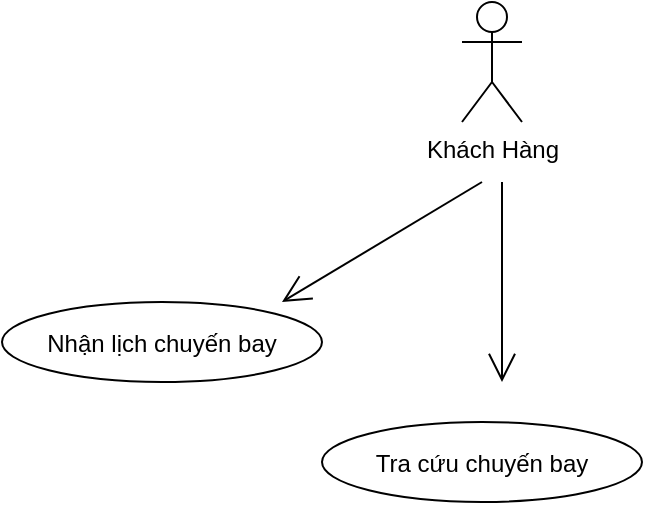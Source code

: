 <mxfile version="13.8.5" type="github">
  <diagram id="jOUoX0387dtWSOgZcnIQ" name="Page-1">
    <mxGraphModel dx="846" dy="960" grid="1" gridSize="10" guides="1" tooltips="1" connect="1" arrows="1" fold="1" page="1" pageScale="1" pageWidth="850" pageHeight="1100" math="0" shadow="0">
      <root>
        <mxCell id="0" />
        <mxCell id="1" parent="0" />
        <mxCell id="vaUSMPY55PUJhb-aS1ln-2" value="Khách Hàng" style="shape=umlActor;verticalLabelPosition=bottom;verticalAlign=top;html=1;" vertex="1" parent="1">
          <mxGeometry x="270" y="50" width="30" height="60" as="geometry" />
        </mxCell>
        <mxCell id="vaUSMPY55PUJhb-aS1ln-5" value="" style="endArrow=open;endFill=1;endSize=12;html=1;" edge="1" parent="1">
          <mxGeometry width="160" relative="1" as="geometry">
            <mxPoint x="280" y="140" as="sourcePoint" />
            <mxPoint x="180" y="200" as="targetPoint" />
          </mxGeometry>
        </mxCell>
        <mxCell id="vaUSMPY55PUJhb-aS1ln-6" value="Nhận lịch chuyến bay" style="ellipse;fillColor=#ffffff;strokeColor=#000000;" vertex="1" parent="1">
          <mxGeometry x="40" y="200" width="160" height="40" as="geometry" />
        </mxCell>
        <mxCell id="vaUSMPY55PUJhb-aS1ln-8" value="" style="endArrow=open;endFill=1;endSize=12;html=1;" edge="1" parent="1">
          <mxGeometry width="160" relative="1" as="geometry">
            <mxPoint x="290" y="140" as="sourcePoint" />
            <mxPoint x="290" y="240" as="targetPoint" />
          </mxGeometry>
        </mxCell>
        <mxCell id="vaUSMPY55PUJhb-aS1ln-9" value="Tra cứu chuyến bay" style="ellipse;fillColor=#ffffff;strokeColor=#000000;" vertex="1" parent="1">
          <mxGeometry x="200" y="260" width="160" height="40" as="geometry" />
        </mxCell>
      </root>
    </mxGraphModel>
  </diagram>
</mxfile>
